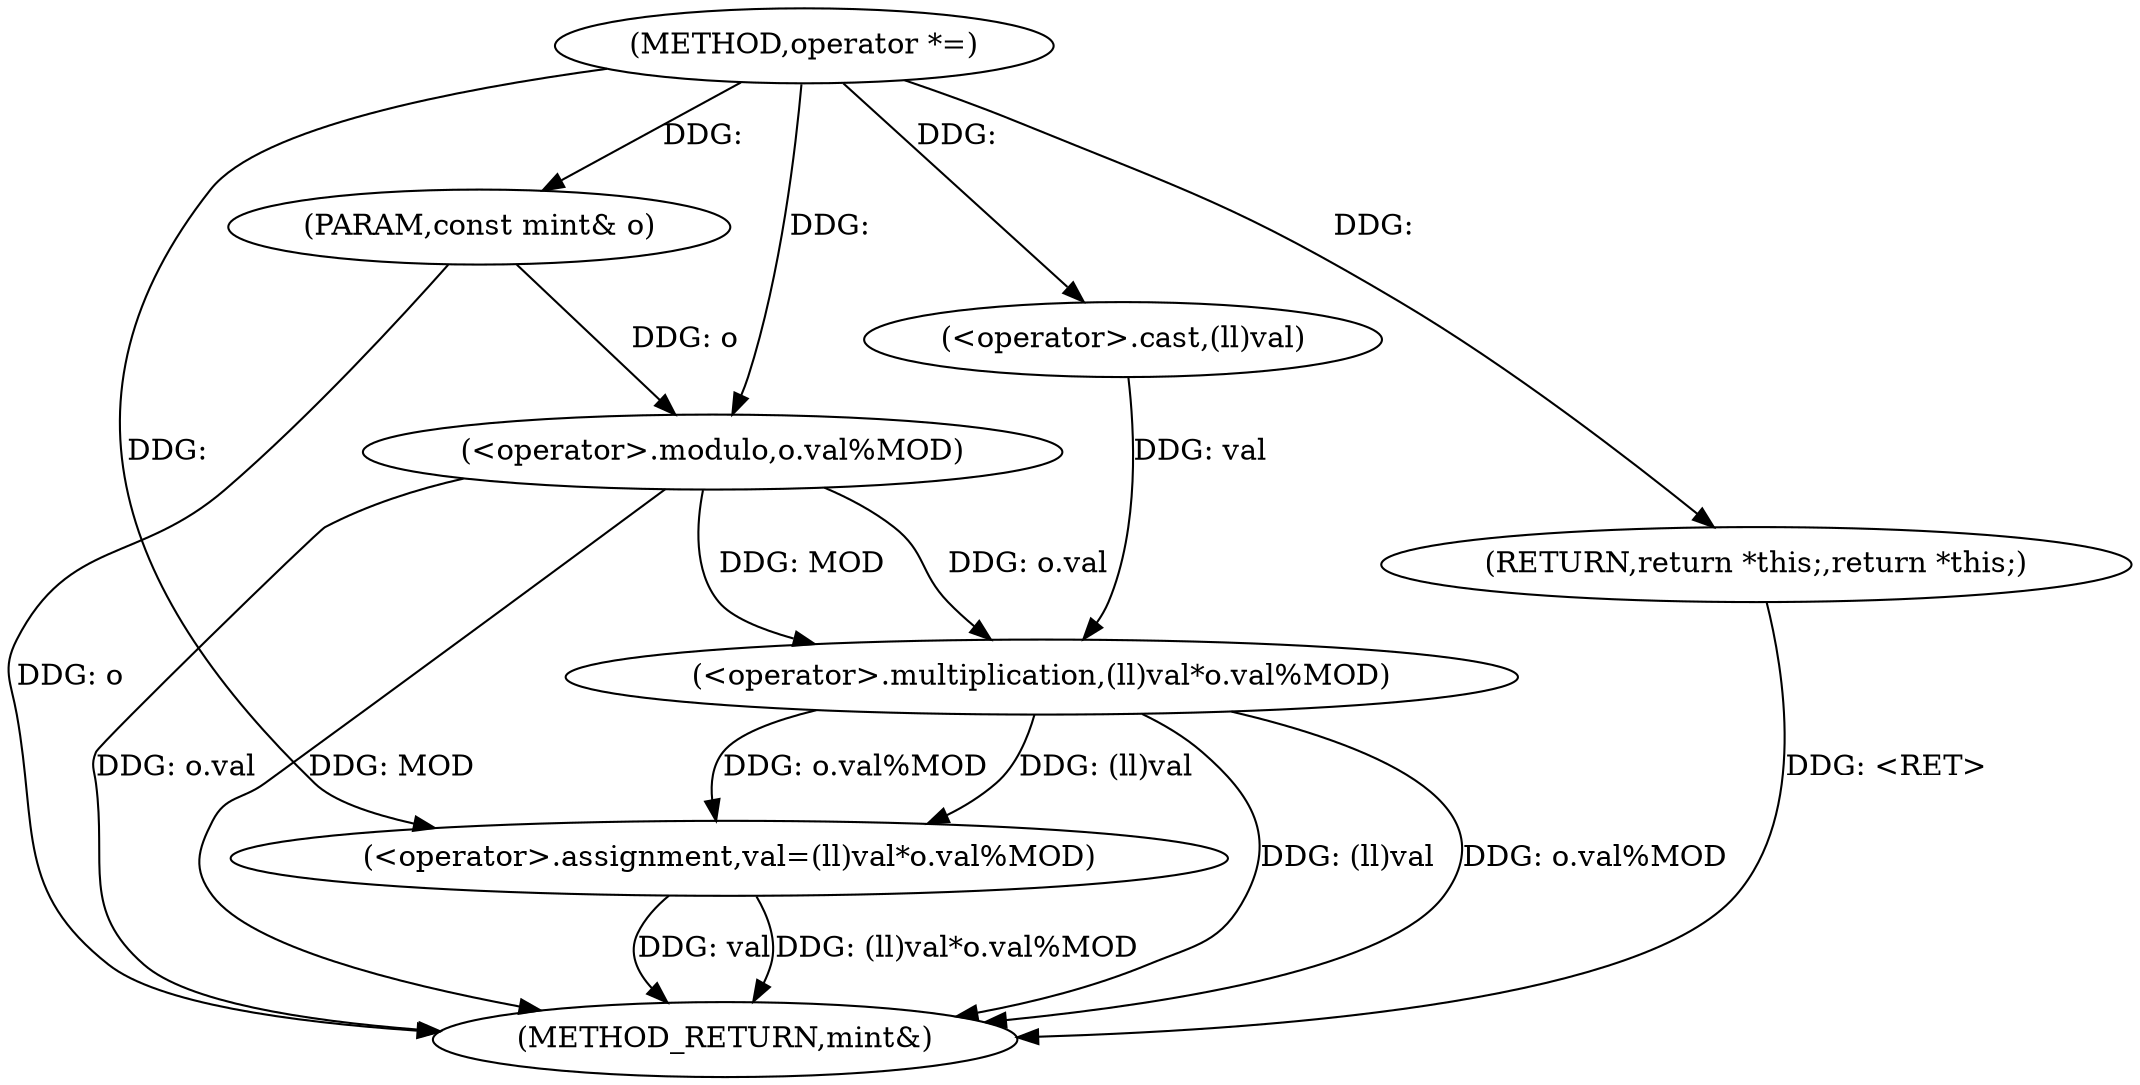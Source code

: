 digraph "operator *=" {  
"1000173" [label = "(METHOD,operator *=)" ]
"1000190" [label = "(METHOD_RETURN,mint&)" ]
"1000174" [label = "(PARAM,const mint& o)" ]
"1000176" [label = "(<operator>.assignment,val=(ll)val*o.val%MOD)" ]
"1000187" [label = "(RETURN,return *this;,return *this;)" ]
"1000178" [label = "(<operator>.multiplication,(ll)val*o.val%MOD)" ]
"1000179" [label = "(<operator>.cast,(ll)val)" ]
"1000182" [label = "(<operator>.modulo,o.val%MOD)" ]
  "1000187" -> "1000190"  [ label = "DDG: <RET>"] 
  "1000174" -> "1000190"  [ label = "DDG: o"] 
  "1000176" -> "1000190"  [ label = "DDG: val"] 
  "1000178" -> "1000190"  [ label = "DDG: (ll)val"] 
  "1000182" -> "1000190"  [ label = "DDG: o.val"] 
  "1000178" -> "1000190"  [ label = "DDG: o.val%MOD"] 
  "1000176" -> "1000190"  [ label = "DDG: (ll)val*o.val%MOD"] 
  "1000182" -> "1000190"  [ label = "DDG: MOD"] 
  "1000173" -> "1000174"  [ label = "DDG: "] 
  "1000178" -> "1000176"  [ label = "DDG: (ll)val"] 
  "1000178" -> "1000176"  [ label = "DDG: o.val%MOD"] 
  "1000173" -> "1000187"  [ label = "DDG: "] 
  "1000173" -> "1000176"  [ label = "DDG: "] 
  "1000179" -> "1000178"  [ label = "DDG: val"] 
  "1000182" -> "1000178"  [ label = "DDG: o.val"] 
  "1000182" -> "1000178"  [ label = "DDG: MOD"] 
  "1000173" -> "1000179"  [ label = "DDG: "] 
  "1000174" -> "1000182"  [ label = "DDG: o"] 
  "1000173" -> "1000182"  [ label = "DDG: "] 
}
